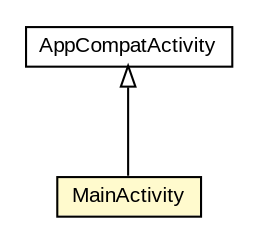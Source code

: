 #!/usr/local/bin/dot
#
# Class diagram 
# Generated by UMLGraph version R5_6-24-gf6e263 (http://www.umlgraph.org/)
#

digraph G {
	edge [fontname="arial",fontsize=10,labelfontname="arial",labelfontsize=10];
	node [fontname="arial",fontsize=10,shape=plaintext];
	nodesep=0.25;
	ranksep=0.5;
	// org.osmdroid.MainActivity
	c147821 [label=<<table title="org.osmdroid.MainActivity" border="0" cellborder="1" cellspacing="0" cellpadding="2" port="p" bgcolor="lemonChiffon" href="./MainActivity.html">
		<tr><td><table border="0" cellspacing="0" cellpadding="1">
<tr><td align="center" balign="center"> MainActivity </td></tr>
		</table></td></tr>
		</table>>, URL="./MainActivity.html", fontname="arial", fontcolor="black", fontsize=10.0];
	//org.osmdroid.MainActivity extends AppCompatActivity
	c148312:p -> c147821:p [dir=back,arrowtail=empty];
	// AppCompatActivity
	c148312[label=<<table title="AppCompatActivity" border="0" cellborder="1" cellspacing="0" cellpadding="2" port="p" href="http://java.sun.com/j2se/1.4.2/docs/api//AppCompatActivity.html">
		<tr><td><table border="0" cellspacing="0" cellpadding="1">
<tr><td align="center" balign="center"> AppCompatActivity </td></tr>
		</table></td></tr>
		</table>>, fontname="arial", fontcolor="black", fontsize=10.0];
}

